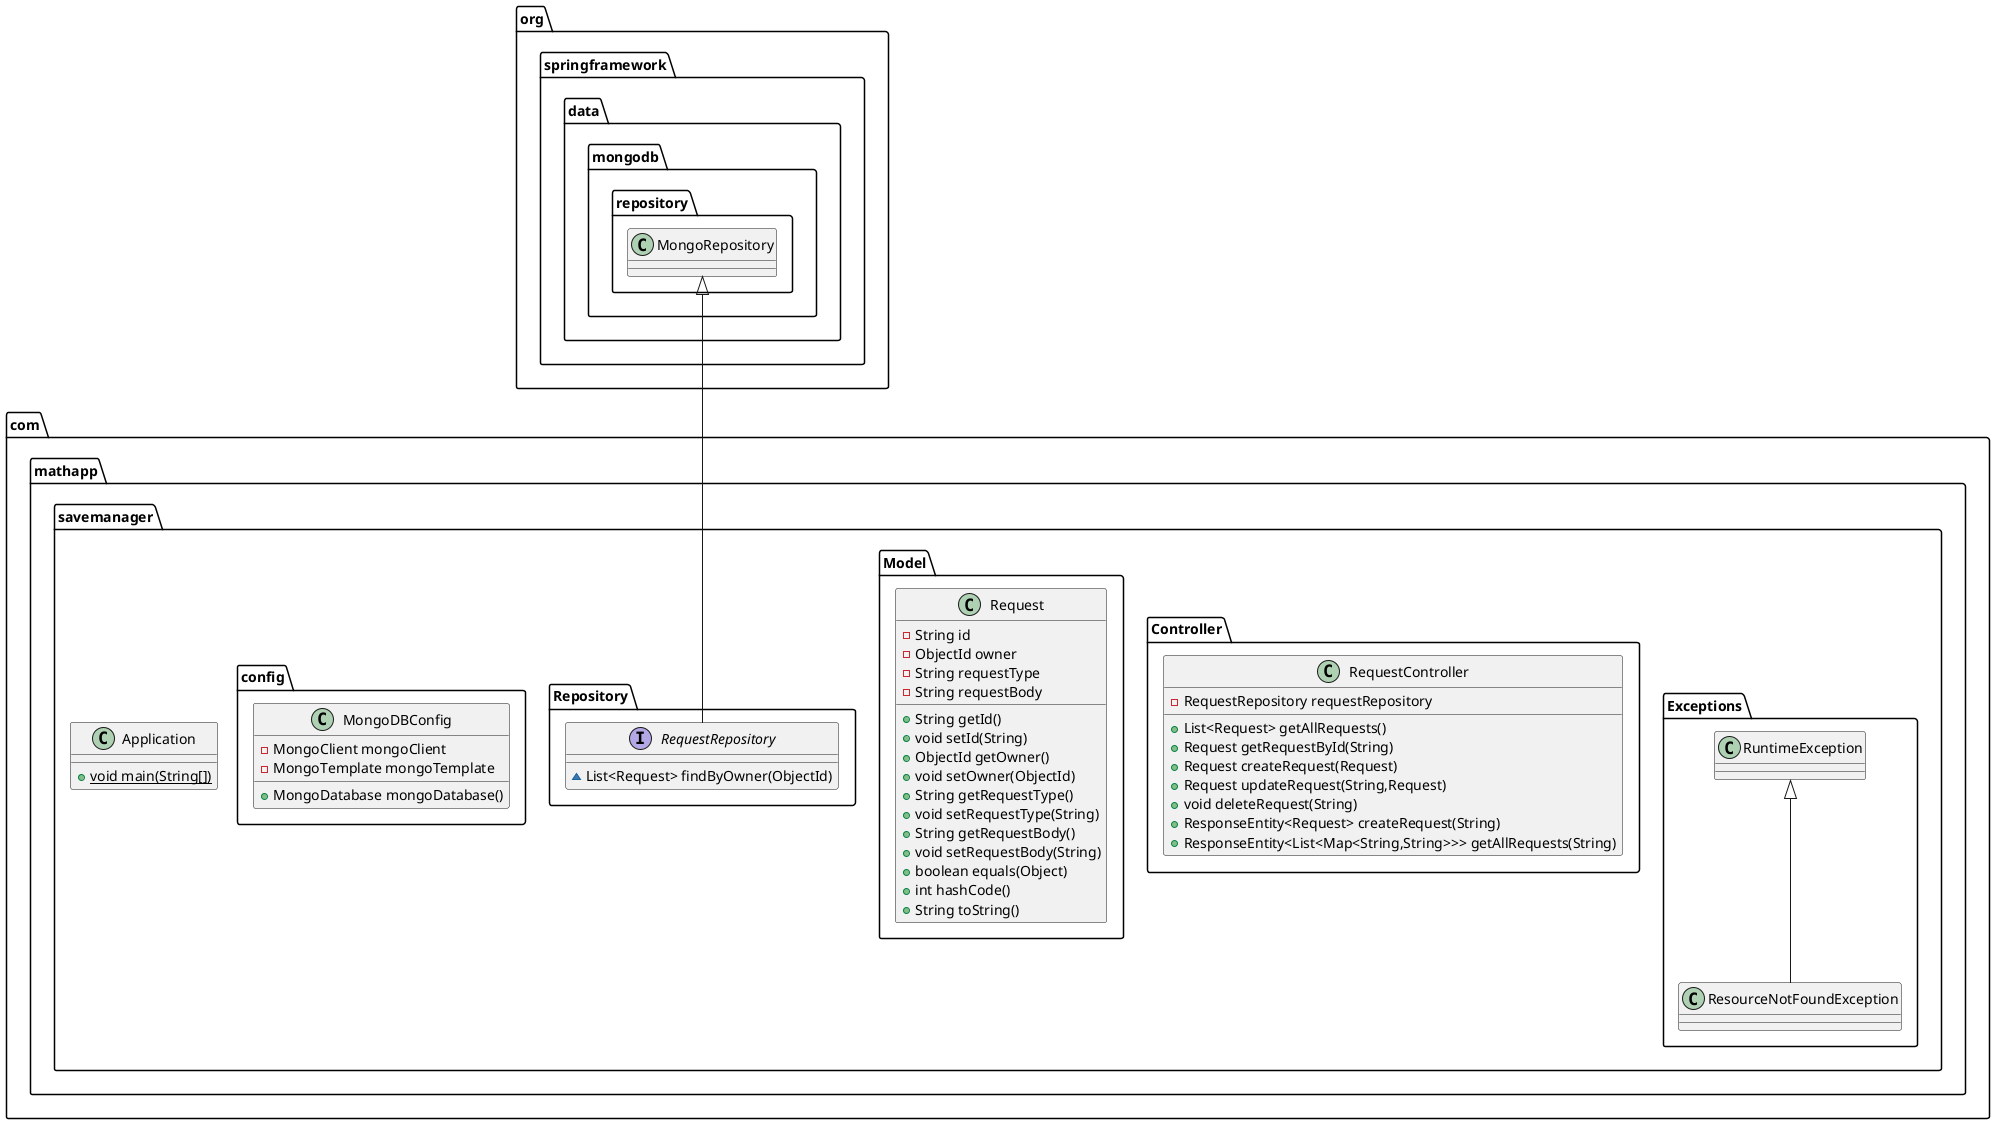 @startuml
class com.mathapp.savemanager.Application {
+ {static} void main(String[])
}
class com.mathapp.savemanager.Exceptions.ResourceNotFoundException {
}
class com.mathapp.savemanager.Controller.RequestController {
- RequestRepository requestRepository
+ List<Request> getAllRequests()
+ Request getRequestById(String)
+ Request createRequest(Request)
+ Request updateRequest(String,Request)
+ void deleteRequest(String)
+ ResponseEntity<Request> createRequest(String)
+ ResponseEntity<List<Map<String,String>>> getAllRequests(String)
}
class com.mathapp.savemanager.Model.Request {
- String id
- ObjectId owner
- String requestType
- String requestBody
+ String getId()
+ void setId(String)
+ ObjectId getOwner()
+ void setOwner(ObjectId)
+ String getRequestType()
+ void setRequestType(String)
+ String getRequestBody()
+ void setRequestBody(String)
+ boolean equals(Object)
+ int hashCode()
+ String toString()
}
interface com.mathapp.savemanager.Repository.RequestRepository {
~ List<Request> findByOwner(ObjectId)
}
class com.mathapp.savemanager.config.MongoDBConfig {
- MongoClient mongoClient
- MongoTemplate mongoTemplate
+ MongoDatabase mongoDatabase()
}


com.mathapp.savemanager.Exceptions.RuntimeException <|-- com.mathapp.savemanager.Exceptions.ResourceNotFoundException
org.springframework.data.mongodb.repository.MongoRepository <|-- com.mathapp.savemanager.Repository.RequestRepository
@enduml